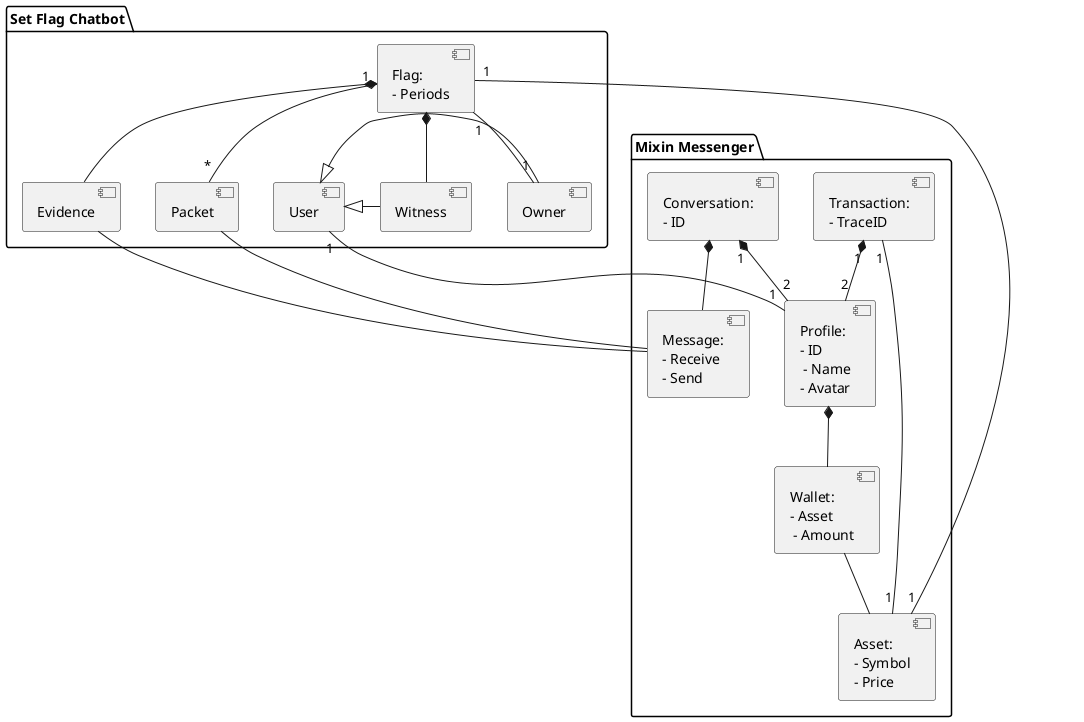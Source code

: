 @startuml

package "Set Flag Chatbot" as sfbot {
    [User] as User
    [Owner] as Owner
    [Witness] as Witness
    [Flag:\n- Periods] as Flag
    [Evidence] as Evidence
    [Packet] as Packet
}
package "Mixin Messenger" as mm {
    [Profile:\n- ID\n - Name\n- Avatar] as Profile
    [Wallet:\n- Asset\n - Amount] as Wallet
    [Asset:\n- Symbol\n- Price] as Asset
    [Message:\n- Receive\n- Send] as Message
    [Conversation:\n- ID] as Conversation
    [Transaction:\n- TraceID] as Transaction
}
User <|- Owner
User <|- Witness
Flag "1" -- "1" Owner
Flag "1" -- "*" Packet
Packet -- Message
User "1" -- "1" Profile
Profile *-- Wallet
Wallet -- Asset
Flag *-- Witness
Flag *-- Evidence
Flag "1" -- "1" Asset
Evidence -- Message
Conversation *-- Message
Conversation "1" *-- "2" Profile
Transaction "1" *-- "2" Profile
Transaction "1" -- "1" Asset
@enduml
